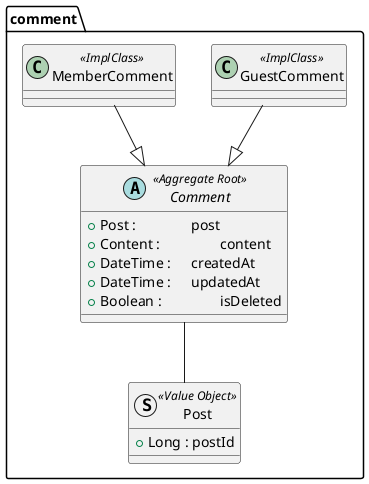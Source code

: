 @startuml
package "comment"{
    abstract Comment <<Aggregate Root>>{
        +Post :\t\t post
        +Content :\t\t content
        +DateTime :\t createdAt
        +DateTime :\t updatedAt
        +Boolean :\t\t isDeleted
    }
    class GuestComment <<ImplClass>>{
    }
    class MemberComment <<ImplClass>>{
    }
    GuestComment --|> Comment
    MemberComment --|> Comment

    struct Post <<Value Object>>{
        +Long : postId
    }
    Comment -- Post
}
@enduml